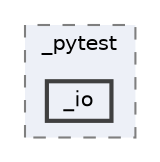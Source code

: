 digraph "C:/Users/LukeMabie/documents/Development/Password_Saver_Using_Django-master/venv/Lib/site-packages/_pytest/_io"
{
 // LATEX_PDF_SIZE
  bgcolor="transparent";
  edge [fontname=Helvetica,fontsize=10,labelfontname=Helvetica,labelfontsize=10];
  node [fontname=Helvetica,fontsize=10,shape=box,height=0.2,width=0.4];
  compound=true
  subgraph clusterdir_b3b37a221e9061020e777f5b90b2470a {
    graph [ bgcolor="#edf0f7", pencolor="grey50", label="_pytest", fontname=Helvetica,fontsize=10 style="filled,dashed", URL="dir_b3b37a221e9061020e777f5b90b2470a.html",tooltip=""]
  dir_8c3146f17544a8ba6069b1a2bbe3f29b [label="_io", fillcolor="#edf0f7", color="grey25", style="filled,bold", URL="dir_8c3146f17544a8ba6069b1a2bbe3f29b.html",tooltip=""];
  }
}
